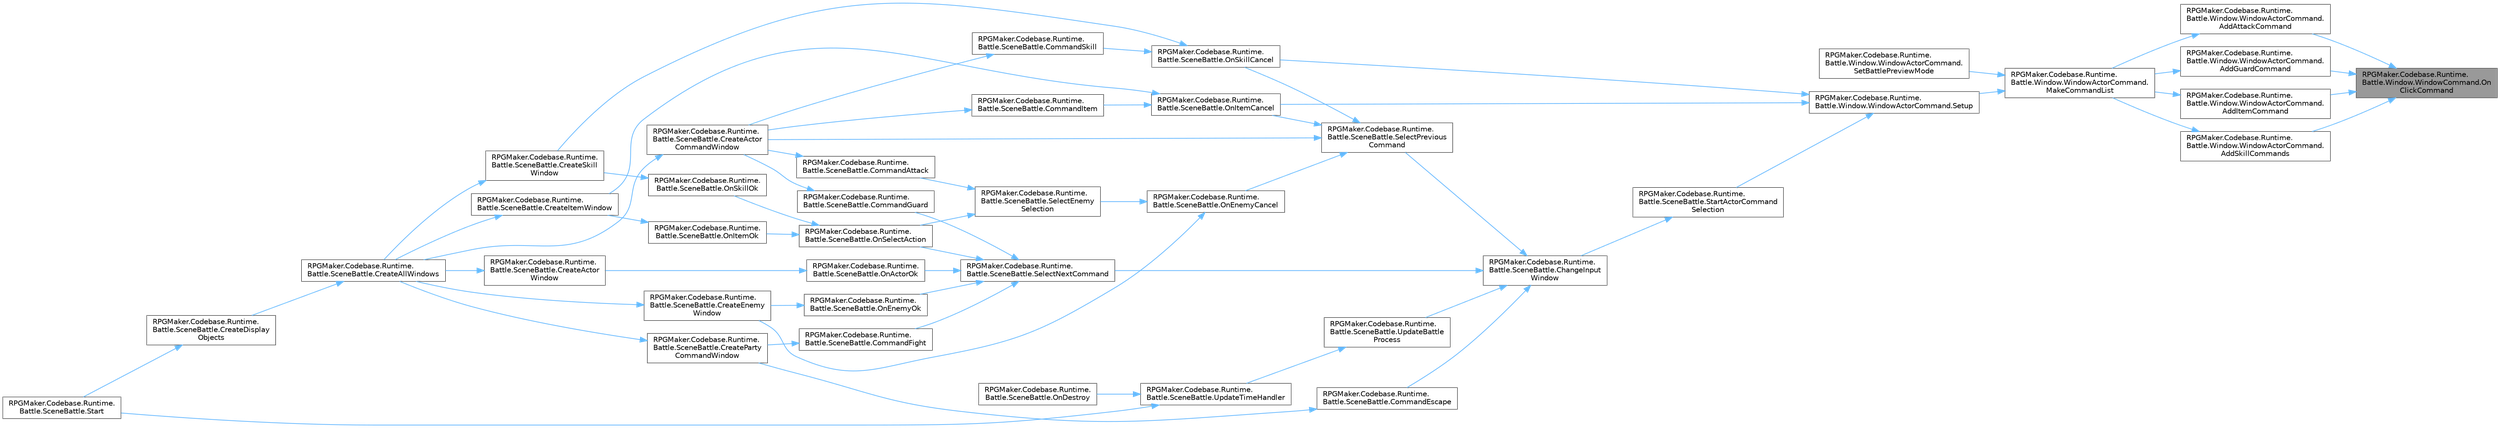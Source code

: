 digraph "RPGMaker.Codebase.Runtime.Battle.Window.WindowCommand.OnClickCommand"
{
 // LATEX_PDF_SIZE
  bgcolor="transparent";
  edge [fontname=Helvetica,fontsize=10,labelfontname=Helvetica,labelfontsize=10];
  node [fontname=Helvetica,fontsize=10,shape=box,height=0.2,width=0.4];
  rankdir="RL";
  Node1 [id="Node000001",label="RPGMaker.Codebase.Runtime.\lBattle.Window.WindowCommand.On\lClickCommand",height=0.2,width=0.4,color="gray40", fillcolor="grey60", style="filled", fontcolor="black",tooltip="😁 クリック時の処理"];
  Node1 -> Node2 [id="edge1_Node000001_Node000002",dir="back",color="steelblue1",style="solid",tooltip=" "];
  Node2 [id="Node000002",label="RPGMaker.Codebase.Runtime.\lBattle.Window.WindowActorCommand.\lAddAttackCommand",height=0.2,width=0.4,color="grey40", fillcolor="white", style="filled",URL="$d3/d67/class_r_p_g_maker_1_1_codebase_1_1_runtime_1_1_battle_1_1_window_1_1_window_actor_command.html#a4ef3db7e9a38abc4427af10ec572647c",tooltip="😁 [攻撃]コマンドを追加"];
  Node2 -> Node3 [id="edge2_Node000002_Node000003",dir="back",color="steelblue1",style="solid",tooltip=" "];
  Node3 [id="Node000003",label="RPGMaker.Codebase.Runtime.\lBattle.Window.WindowActorCommand.\lMakeCommandList",height=0.2,width=0.4,color="grey40", fillcolor="white", style="filled",URL="$d3/d67/class_r_p_g_maker_1_1_codebase_1_1_runtime_1_1_battle_1_1_window_1_1_window_actor_command.html#a298dd0d3f28c993adc12e6822748ec38",tooltip="😁 メニューに全項目を追加。 個々の追加は addCommand で行っている"];
  Node3 -> Node4 [id="edge3_Node000003_Node000004",dir="back",color="steelblue1",style="solid",tooltip=" "];
  Node4 [id="Node000004",label="RPGMaker.Codebase.Runtime.\lBattle.Window.WindowActorCommand.\lSetBattlePreviewMode",height=0.2,width=0.4,color="grey40", fillcolor="white", style="filled",URL="$d3/d67/class_r_p_g_maker_1_1_codebase_1_1_runtime_1_1_battle_1_1_window_1_1_window_actor_command.html#ae7a4bed264d10053e8ef69fdfc75b234",tooltip="😁 戦闘プレビュー・モード設定"];
  Node3 -> Node5 [id="edge4_Node000003_Node000005",dir="back",color="steelblue1",style="solid",tooltip=" "];
  Node5 [id="Node000005",label="RPGMaker.Codebase.Runtime.\lBattle.Window.WindowActorCommand.Setup",height=0.2,width=0.4,color="grey40", fillcolor="white", style="filled",URL="$d3/d67/class_r_p_g_maker_1_1_codebase_1_1_runtime_1_1_battle_1_1_window_1_1_window_actor_command.html#a29645d392f9d4cc293c0e65bd0c7045b",tooltip="😁 指定アクターのコマンドを設定"];
  Node5 -> Node6 [id="edge5_Node000005_Node000006",dir="back",color="steelblue1",style="solid",tooltip=" "];
  Node6 [id="Node000006",label="RPGMaker.Codebase.Runtime.\lBattle.SceneBattle.OnItemCancel",height=0.2,width=0.4,color="grey40", fillcolor="white", style="filled",URL="$dd/d83/class_r_p_g_maker_1_1_codebase_1_1_runtime_1_1_battle_1_1_scene_battle.html#a6f2168d68dbc4f9c789758d880e1e90d",tooltip="😁 [アイテム]ウィンドウで[キャンセル]が選択された時のハンドラ"];
  Node6 -> Node7 [id="edge6_Node000006_Node000007",dir="back",color="steelblue1",style="solid",tooltip=" "];
  Node7 [id="Node000007",label="RPGMaker.Codebase.Runtime.\lBattle.SceneBattle.CommandItem",height=0.2,width=0.4,color="grey40", fillcolor="white", style="filled",URL="$dd/d83/class_r_p_g_maker_1_1_codebase_1_1_runtime_1_1_battle_1_1_scene_battle.html#a62ec72920d8084303f9dbce06aec4260",tooltip="😁 [アイテム]コマンドのハンドラ"];
  Node7 -> Node8 [id="edge7_Node000007_Node000008",dir="back",color="steelblue1",style="solid",tooltip=" "];
  Node8 [id="Node000008",label="RPGMaker.Codebase.Runtime.\lBattle.SceneBattle.CreateActor\lCommandWindow",height=0.2,width=0.4,color="grey40", fillcolor="white", style="filled",URL="$dd/d83/class_r_p_g_maker_1_1_codebase_1_1_runtime_1_1_battle_1_1_scene_battle.html#a724e7857a3a65320fe6e1c7797646594",tooltip="😁 [アクター]コマンドウィンドウ(Window_ActorCommand)を生成"];
  Node8 -> Node9 [id="edge8_Node000008_Node000009",dir="back",color="steelblue1",style="solid",tooltip=" "];
  Node9 [id="Node000009",label="RPGMaker.Codebase.Runtime.\lBattle.SceneBattle.CreateAllWindows",height=0.2,width=0.4,color="grey40", fillcolor="white", style="filled",URL="$dd/d83/class_r_p_g_maker_1_1_codebase_1_1_runtime_1_1_battle_1_1_scene_battle.html#a1696ba0f56578c100381e543a4d89f0f",tooltip="😁 戦闘シーンに必要なすべてのウィンドウを生成"];
  Node9 -> Node10 [id="edge9_Node000009_Node000010",dir="back",color="steelblue1",style="solid",tooltip=" "];
  Node10 [id="Node000010",label="RPGMaker.Codebase.Runtime.\lBattle.SceneBattle.CreateDisplay\lObjects",height=0.2,width=0.4,color="grey40", fillcolor="white", style="filled",URL="$dd/d83/class_r_p_g_maker_1_1_codebase_1_1_runtime_1_1_battle_1_1_scene_battle.html#aacb7721fb35bd6b6334d73e9df2ade88",tooltip="😁 表示に必要なオブジェクトを生成。 スプライトセット、ウィンドウレイヤー、ウィンドウなど"];
  Node10 -> Node11 [id="edge10_Node000010_Node000011",dir="back",color="steelblue1",style="solid",tooltip=" "];
  Node11 [id="Node000011",label="RPGMaker.Codebase.Runtime.\lBattle.SceneBattle.Start",height=0.2,width=0.4,color="grey40", fillcolor="white", style="filled",URL="$dd/d83/class_r_p_g_maker_1_1_codebase_1_1_runtime_1_1_battle_1_1_scene_battle.html#a52668ac9e236a1452c2290bae1331f7d",tooltip="😁 シーンの開始"];
  Node6 -> Node12 [id="edge11_Node000006_Node000012",dir="back",color="steelblue1",style="solid",tooltip=" "];
  Node12 [id="Node000012",label="RPGMaker.Codebase.Runtime.\lBattle.SceneBattle.CreateItemWindow",height=0.2,width=0.4,color="grey40", fillcolor="white", style="filled",URL="$dd/d83/class_r_p_g_maker_1_1_codebase_1_1_runtime_1_1_battle_1_1_scene_battle.html#a57f867e85ec503225e9a252fa623ccc2",tooltip="😁 [アイテム]ウィンドウ(Window_BattleItem)を生成"];
  Node12 -> Node9 [id="edge12_Node000012_Node000009",dir="back",color="steelblue1",style="solid",tooltip=" "];
  Node5 -> Node13 [id="edge13_Node000005_Node000013",dir="back",color="steelblue1",style="solid",tooltip=" "];
  Node13 [id="Node000013",label="RPGMaker.Codebase.Runtime.\lBattle.SceneBattle.OnSkillCancel",height=0.2,width=0.4,color="grey40", fillcolor="white", style="filled",URL="$dd/d83/class_r_p_g_maker_1_1_codebase_1_1_runtime_1_1_battle_1_1_scene_battle.html#a8e99dbc4e22be1923c86b952e0dd04f7",tooltip="😁 [スキル]ウィンドウで[キャンセル]が選択された時のハンドラ"];
  Node13 -> Node14 [id="edge14_Node000013_Node000014",dir="back",color="steelblue1",style="solid",tooltip=" "];
  Node14 [id="Node000014",label="RPGMaker.Codebase.Runtime.\lBattle.SceneBattle.CommandSkill",height=0.2,width=0.4,color="grey40", fillcolor="white", style="filled",URL="$dd/d83/class_r_p_g_maker_1_1_codebase_1_1_runtime_1_1_battle_1_1_scene_battle.html#a6c6f252160ff91a86574d896a92feef3",tooltip="😁 [スキル]コマンドのハンドラ"];
  Node14 -> Node8 [id="edge15_Node000014_Node000008",dir="back",color="steelblue1",style="solid",tooltip=" "];
  Node13 -> Node15 [id="edge16_Node000013_Node000015",dir="back",color="steelblue1",style="solid",tooltip=" "];
  Node15 [id="Node000015",label="RPGMaker.Codebase.Runtime.\lBattle.SceneBattle.CreateSkill\lWindow",height=0.2,width=0.4,color="grey40", fillcolor="white", style="filled",URL="$dd/d83/class_r_p_g_maker_1_1_codebase_1_1_runtime_1_1_battle_1_1_scene_battle.html#ad8e7c57e41f5e68675b104adce04aa94",tooltip="😁 [スキル]ウィンドウ(Window_BattleSkill)を生成"];
  Node15 -> Node9 [id="edge17_Node000015_Node000009",dir="back",color="steelblue1",style="solid",tooltip=" "];
  Node5 -> Node16 [id="edge18_Node000005_Node000016",dir="back",color="steelblue1",style="solid",tooltip=" "];
  Node16 [id="Node000016",label="RPGMaker.Codebase.Runtime.\lBattle.SceneBattle.StartActorCommand\lSelection",height=0.2,width=0.4,color="grey40", fillcolor="white", style="filled",URL="$dd/d83/class_r_p_g_maker_1_1_codebase_1_1_runtime_1_1_battle_1_1_scene_battle.html#a3f66aa45a944ad066eab9284925cac95",tooltip="😁 [アクター]コマンドの選択開始"];
  Node16 -> Node17 [id="edge19_Node000016_Node000017",dir="back",color="steelblue1",style="solid",tooltip=" "];
  Node17 [id="Node000017",label="RPGMaker.Codebase.Runtime.\lBattle.SceneBattle.ChangeInput\lWindow",height=0.2,width=0.4,color="grey40", fillcolor="white", style="filled",URL="$dd/d83/class_r_p_g_maker_1_1_codebase_1_1_runtime_1_1_battle_1_1_scene_battle.html#af9ea7537c5f6dcfd13cb79e50c5a680c",tooltip="😁 [パーティ]か[アクター]のコマンドウィンドウの選択、非選択を状態に応じて切り替え"];
  Node17 -> Node18 [id="edge20_Node000017_Node000018",dir="back",color="steelblue1",style="solid",tooltip=" "];
  Node18 [id="Node000018",label="RPGMaker.Codebase.Runtime.\lBattle.SceneBattle.CommandEscape",height=0.2,width=0.4,color="grey40", fillcolor="white", style="filled",URL="$dd/d83/class_r_p_g_maker_1_1_codebase_1_1_runtime_1_1_battle_1_1_scene_battle.html#ac39dc56622f109fbc054b3145453d477",tooltip="😁 [逃げる]コマンドのハンドラ"];
  Node18 -> Node19 [id="edge21_Node000018_Node000019",dir="back",color="steelblue1",style="solid",tooltip=" "];
  Node19 [id="Node000019",label="RPGMaker.Codebase.Runtime.\lBattle.SceneBattle.CreateParty\lCommandWindow",height=0.2,width=0.4,color="grey40", fillcolor="white", style="filled",URL="$dd/d83/class_r_p_g_maker_1_1_codebase_1_1_runtime_1_1_battle_1_1_scene_battle.html#a34fb2203c5c96fd2964a2e0902bf2ddd",tooltip="😁 [パーティ]コマンドウィンドウ(Window_PartyCommand)を生成"];
  Node19 -> Node9 [id="edge22_Node000019_Node000009",dir="back",color="steelblue1",style="solid",tooltip=" "];
  Node17 -> Node20 [id="edge23_Node000017_Node000020",dir="back",color="steelblue1",style="solid",tooltip=" "];
  Node20 [id="Node000020",label="RPGMaker.Codebase.Runtime.\lBattle.SceneBattle.SelectNextCommand",height=0.2,width=0.4,color="grey40", fillcolor="white", style="filled",URL="$dd/d83/class_r_p_g_maker_1_1_codebase_1_1_runtime_1_1_battle_1_1_scene_battle.html#ad0ea7805a4a4e914a861ac725db87088",tooltip="😁 ひとつ先のコマンドを選択"];
  Node20 -> Node21 [id="edge24_Node000020_Node000021",dir="back",color="steelblue1",style="solid",tooltip=" "];
  Node21 [id="Node000021",label="RPGMaker.Codebase.Runtime.\lBattle.SceneBattle.CommandFight",height=0.2,width=0.4,color="grey40", fillcolor="white", style="filled",URL="$dd/d83/class_r_p_g_maker_1_1_codebase_1_1_runtime_1_1_battle_1_1_scene_battle.html#aa9ee228c9cd8ae0e6b724f671392bfd2",tooltip="😁 [戦う]コマンドのハンドラ"];
  Node21 -> Node19 [id="edge25_Node000021_Node000019",dir="back",color="steelblue1",style="solid",tooltip=" "];
  Node20 -> Node22 [id="edge26_Node000020_Node000022",dir="back",color="steelblue1",style="solid",tooltip=" "];
  Node22 [id="Node000022",label="RPGMaker.Codebase.Runtime.\lBattle.SceneBattle.CommandGuard",height=0.2,width=0.4,color="grey40", fillcolor="white", style="filled",URL="$dd/d83/class_r_p_g_maker_1_1_codebase_1_1_runtime_1_1_battle_1_1_scene_battle.html#ac497fc4b41555f2d4bb57d590a892253",tooltip="😁 [防御]コマンドのハンドラ"];
  Node22 -> Node8 [id="edge27_Node000022_Node000008",dir="back",color="steelblue1",style="solid",tooltip=" "];
  Node20 -> Node23 [id="edge28_Node000020_Node000023",dir="back",color="steelblue1",style="solid",tooltip=" "];
  Node23 [id="Node000023",label="RPGMaker.Codebase.Runtime.\lBattle.SceneBattle.OnActorOk",height=0.2,width=0.4,color="grey40", fillcolor="white", style="filled",URL="$dd/d83/class_r_p_g_maker_1_1_codebase_1_1_runtime_1_1_battle_1_1_scene_battle.html#ae947917d2cf277968571d18259c3ef84",tooltip="😁 [アクター]選択ウィンドウで[OK]が選択された時のハンドラ"];
  Node23 -> Node24 [id="edge29_Node000023_Node000024",dir="back",color="steelblue1",style="solid",tooltip=" "];
  Node24 [id="Node000024",label="RPGMaker.Codebase.Runtime.\lBattle.SceneBattle.CreateActor\lWindow",height=0.2,width=0.4,color="grey40", fillcolor="white", style="filled",URL="$dd/d83/class_r_p_g_maker_1_1_codebase_1_1_runtime_1_1_battle_1_1_scene_battle.html#ace4c64d62d1d9446e696853103a2a2e0",tooltip="😁 [アクター]選択ウィンドウ(Window_BattleActor)を生成"];
  Node24 -> Node9 [id="edge30_Node000024_Node000009",dir="back",color="steelblue1",style="solid",tooltip=" "];
  Node20 -> Node25 [id="edge31_Node000020_Node000025",dir="back",color="steelblue1",style="solid",tooltip=" "];
  Node25 [id="Node000025",label="RPGMaker.Codebase.Runtime.\lBattle.SceneBattle.OnEnemyOk",height=0.2,width=0.4,color="grey40", fillcolor="white", style="filled",URL="$dd/d83/class_r_p_g_maker_1_1_codebase_1_1_runtime_1_1_battle_1_1_scene_battle.html#a68af04f0dbb5d0450b8498c3dd4c863d",tooltip="😁 [敵キャラ]選択ウィンドウで[OK]が選択された時のハンドラ"];
  Node25 -> Node26 [id="edge32_Node000025_Node000026",dir="back",color="steelblue1",style="solid",tooltip=" "];
  Node26 [id="Node000026",label="RPGMaker.Codebase.Runtime.\lBattle.SceneBattle.CreateEnemy\lWindow",height=0.2,width=0.4,color="grey40", fillcolor="white", style="filled",URL="$dd/d83/class_r_p_g_maker_1_1_codebase_1_1_runtime_1_1_battle_1_1_scene_battle.html#aaf777157e6ce6a7c6bb0418377d43794",tooltip="😁 [敵キャラ]選択ウィンドウ(Window_BattleEnemy)を生成"];
  Node26 -> Node9 [id="edge33_Node000026_Node000009",dir="back",color="steelblue1",style="solid",tooltip=" "];
  Node20 -> Node27 [id="edge34_Node000020_Node000027",dir="back",color="steelblue1",style="solid",tooltip=" "];
  Node27 [id="Node000027",label="RPGMaker.Codebase.Runtime.\lBattle.SceneBattle.OnSelectAction",height=0.2,width=0.4,color="grey40", fillcolor="white", style="filled",URL="$dd/d83/class_r_p_g_maker_1_1_codebase_1_1_runtime_1_1_battle_1_1_scene_battle.html#a5d5585b378684fa44037088cc809d378",tooltip="😁 アイテムかスキルが選択された時のハンドラ"];
  Node27 -> Node28 [id="edge35_Node000027_Node000028",dir="back",color="steelblue1",style="solid",tooltip=" "];
  Node28 [id="Node000028",label="RPGMaker.Codebase.Runtime.\lBattle.SceneBattle.OnItemOk",height=0.2,width=0.4,color="grey40", fillcolor="white", style="filled",URL="$dd/d83/class_r_p_g_maker_1_1_codebase_1_1_runtime_1_1_battle_1_1_scene_battle.html#a99ece78e3c73fd3398453170b13ea502",tooltip="😁 [アイテム]ウィンドウで[OK]が選択された時のハンドラ"];
  Node28 -> Node12 [id="edge36_Node000028_Node000012",dir="back",color="steelblue1",style="solid",tooltip=" "];
  Node27 -> Node29 [id="edge37_Node000027_Node000029",dir="back",color="steelblue1",style="solid",tooltip=" "];
  Node29 [id="Node000029",label="RPGMaker.Codebase.Runtime.\lBattle.SceneBattle.OnSkillOk",height=0.2,width=0.4,color="grey40", fillcolor="white", style="filled",URL="$dd/d83/class_r_p_g_maker_1_1_codebase_1_1_runtime_1_1_battle_1_1_scene_battle.html#ab0761245f64b91da7ec65fa9db52e349",tooltip="😁 [スキル]ウィンドウで[OK]が選択された時のハンドラ"];
  Node29 -> Node15 [id="edge38_Node000029_Node000015",dir="back",color="steelblue1",style="solid",tooltip=" "];
  Node17 -> Node30 [id="edge39_Node000017_Node000030",dir="back",color="steelblue1",style="solid",tooltip=" "];
  Node30 [id="Node000030",label="RPGMaker.Codebase.Runtime.\lBattle.SceneBattle.SelectPrevious\lCommand",height=0.2,width=0.4,color="grey40", fillcolor="white", style="filled",URL="$dd/d83/class_r_p_g_maker_1_1_codebase_1_1_runtime_1_1_battle_1_1_scene_battle.html#ae66c1bae9ae74ecbb99d3af5856d8cbc",tooltip="😁 ひとつ前のコマンドを選択"];
  Node30 -> Node8 [id="edge40_Node000030_Node000008",dir="back",color="steelblue1",style="solid",tooltip=" "];
  Node30 -> Node31 [id="edge41_Node000030_Node000031",dir="back",color="steelblue1",style="solid",tooltip=" "];
  Node31 [id="Node000031",label="RPGMaker.Codebase.Runtime.\lBattle.SceneBattle.OnEnemyCancel",height=0.2,width=0.4,color="grey40", fillcolor="white", style="filled",URL="$dd/d83/class_r_p_g_maker_1_1_codebase_1_1_runtime_1_1_battle_1_1_scene_battle.html#a64705a2bc83d2639845713c7a389b8a3",tooltip="😁 [敵キャラ]選択ウィンドウで[キャンセル]が選択された時のハンドラ"];
  Node31 -> Node26 [id="edge42_Node000031_Node000026",dir="back",color="steelblue1",style="solid",tooltip=" "];
  Node31 -> Node32 [id="edge43_Node000031_Node000032",dir="back",color="steelblue1",style="solid",tooltip=" "];
  Node32 [id="Node000032",label="RPGMaker.Codebase.Runtime.\lBattle.SceneBattle.SelectEnemy\lSelection",height=0.2,width=0.4,color="grey40", fillcolor="white", style="filled",URL="$dd/d83/class_r_p_g_maker_1_1_codebase_1_1_runtime_1_1_battle_1_1_scene_battle.html#adb30b60ce6472dae50e98402ec1c7c8a",tooltip="😁 [敵キャラ]選択ウィンドウの準備"];
  Node32 -> Node33 [id="edge44_Node000032_Node000033",dir="back",color="steelblue1",style="solid",tooltip=" "];
  Node33 [id="Node000033",label="RPGMaker.Codebase.Runtime.\lBattle.SceneBattle.CommandAttack",height=0.2,width=0.4,color="grey40", fillcolor="white", style="filled",URL="$dd/d83/class_r_p_g_maker_1_1_codebase_1_1_runtime_1_1_battle_1_1_scene_battle.html#a7295e19f480694e00deb616e689a4a0c",tooltip="😁 [攻撃]コマンドのハンドラ"];
  Node33 -> Node8 [id="edge45_Node000033_Node000008",dir="back",color="steelblue1",style="solid",tooltip=" "];
  Node32 -> Node27 [id="edge46_Node000032_Node000027",dir="back",color="steelblue1",style="solid",tooltip=" "];
  Node30 -> Node6 [id="edge47_Node000030_Node000006",dir="back",color="steelblue1",style="solid",tooltip=" "];
  Node30 -> Node13 [id="edge48_Node000030_Node000013",dir="back",color="steelblue1",style="solid",tooltip=" "];
  Node17 -> Node34 [id="edge49_Node000017_Node000034",dir="back",color="steelblue1",style="solid",tooltip=" "];
  Node34 [id="Node000034",label="RPGMaker.Codebase.Runtime.\lBattle.SceneBattle.UpdateBattle\lProcess",height=0.2,width=0.4,color="grey40", fillcolor="white", style="filled",URL="$dd/d83/class_r_p_g_maker_1_1_codebase_1_1_runtime_1_1_battle_1_1_scene_battle.html#a1f31a5ebcfb8ed4ad9bb74914a71a113",tooltip="😁 戦闘段階のアップデート"];
  Node34 -> Node35 [id="edge50_Node000034_Node000035",dir="back",color="steelblue1",style="solid",tooltip=" "];
  Node35 [id="Node000035",label="RPGMaker.Codebase.Runtime.\lBattle.SceneBattle.UpdateTimeHandler",height=0.2,width=0.4,color="grey40", fillcolor="white", style="filled",URL="$dd/d83/class_r_p_g_maker_1_1_codebase_1_1_runtime_1_1_battle_1_1_scene_battle.html#ae66aece195b0814c37fae654108f21ba",tooltip="😁 Update処理"];
  Node35 -> Node36 [id="edge51_Node000035_Node000036",dir="back",color="steelblue1",style="solid",tooltip=" "];
  Node36 [id="Node000036",label="RPGMaker.Codebase.Runtime.\lBattle.SceneBattle.OnDestroy",height=0.2,width=0.4,color="grey40", fillcolor="white", style="filled",URL="$dd/d83/class_r_p_g_maker_1_1_codebase_1_1_runtime_1_1_battle_1_1_scene_battle.html#a9231e45c15cb86d90ea7850734f317e8",tooltip="😁 破棄処理"];
  Node35 -> Node11 [id="edge52_Node000035_Node000011",dir="back",color="steelblue1",style="solid",tooltip=" "];
  Node1 -> Node37 [id="edge53_Node000001_Node000037",dir="back",color="steelblue1",style="solid",tooltip=" "];
  Node37 [id="Node000037",label="RPGMaker.Codebase.Runtime.\lBattle.Window.WindowActorCommand.\lAddGuardCommand",height=0.2,width=0.4,color="grey40", fillcolor="white", style="filled",URL="$d3/d67/class_r_p_g_maker_1_1_codebase_1_1_runtime_1_1_battle_1_1_window_1_1_window_actor_command.html#a6d117e90b15fa8e5f946d575b851ab93",tooltip="😁 [防御]コマンドを追加"];
  Node37 -> Node3 [id="edge54_Node000037_Node000003",dir="back",color="steelblue1",style="solid",tooltip=" "];
  Node1 -> Node38 [id="edge55_Node000001_Node000038",dir="back",color="steelblue1",style="solid",tooltip=" "];
  Node38 [id="Node000038",label="RPGMaker.Codebase.Runtime.\lBattle.Window.WindowActorCommand.\lAddItemCommand",height=0.2,width=0.4,color="grey40", fillcolor="white", style="filled",URL="$d3/d67/class_r_p_g_maker_1_1_codebase_1_1_runtime_1_1_battle_1_1_window_1_1_window_actor_command.html#a6ad6d34477d05c760b4fe4d7f10c597a",tooltip="😁 [アイテム]コマンドを追加"];
  Node38 -> Node3 [id="edge56_Node000038_Node000003",dir="back",color="steelblue1",style="solid",tooltip=" "];
  Node1 -> Node39 [id="edge57_Node000001_Node000039",dir="back",color="steelblue1",style="solid",tooltip=" "];
  Node39 [id="Node000039",label="RPGMaker.Codebase.Runtime.\lBattle.Window.WindowActorCommand.\lAddSkillCommands",height=0.2,width=0.4,color="grey40", fillcolor="white", style="filled",URL="$d3/d67/class_r_p_g_maker_1_1_codebase_1_1_runtime_1_1_battle_1_1_window_1_1_window_actor_command.html#aa51ed548df5ac86e06303f5d3a6671c1",tooltip="😁 [スキル]コマンドを追加"];
  Node39 -> Node3 [id="edge58_Node000039_Node000003",dir="back",color="steelblue1",style="solid",tooltip=" "];
}
